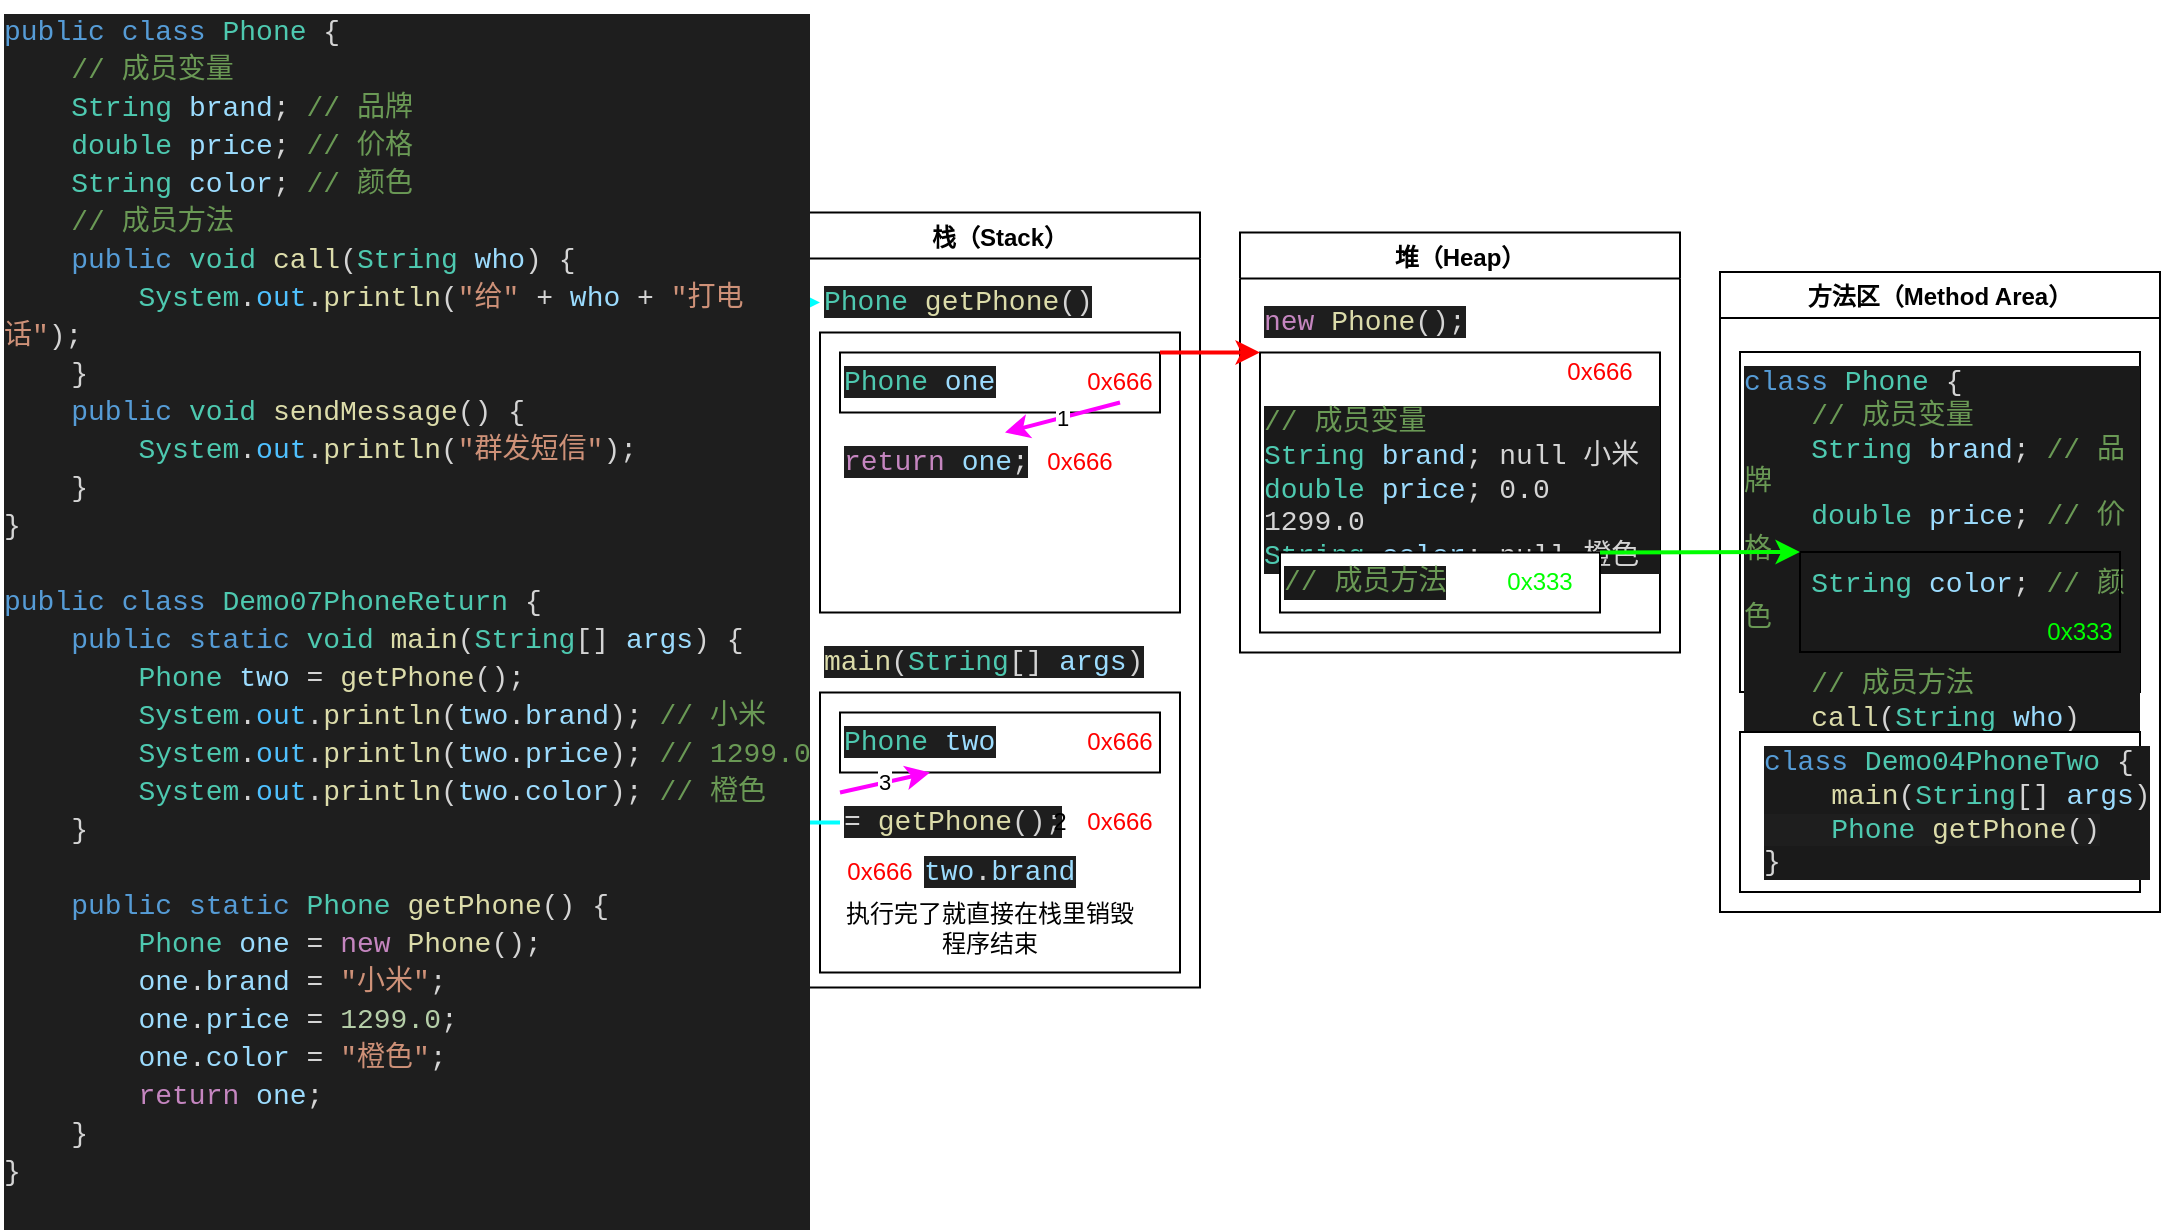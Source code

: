 <mxfile version="13.6.2" type="device"><diagram id="oZ26ot4OWgeRALFyWaWB" name="Page-1"><mxGraphModel dx="1422" dy="832" grid="1" gridSize="10" guides="1" tooltips="1" connect="1" arrows="1" fold="1" page="0" pageScale="1" pageWidth="1100" pageHeight="850" math="0" shadow="0"><root><mxCell id="0"/><mxCell id="1" parent="0"/><mxCell id="h-eznytly0VieksBKcRA-2" value="栈（Stack）" style="swimlane;" parent="1" vertex="1"><mxGeometry x="400" y="106.25" width="200" height="387.5" as="geometry"/></mxCell><mxCell id="h-eznytly0VieksBKcRA-7" value="&lt;span style=&quot;font-style: normal; font-weight: 400; letter-spacing: normal; text-align: left; text-indent: 0px; text-transform: none; word-spacing: 0px; font-family: consolas, &amp;quot;courier new&amp;quot;, monospace; font-size: 14px; background-color: rgb(30, 30, 30); color: rgb(220, 220, 170);&quot;&gt;main&lt;/span&gt;&lt;span style=&quot;font-style: normal; font-weight: 400; letter-spacing: normal; text-align: left; text-indent: 0px; text-transform: none; word-spacing: 0px; color: rgb(212, 212, 212); font-family: consolas, &amp;quot;courier new&amp;quot;, monospace; font-size: 14px; background-color: rgb(30, 30, 30);&quot;&gt;(&lt;/span&gt;&lt;span style=&quot;font-style: normal; font-weight: 400; letter-spacing: normal; text-align: left; text-indent: 0px; text-transform: none; word-spacing: 0px; font-family: consolas, &amp;quot;courier new&amp;quot;, monospace; font-size: 14px; background-color: rgb(30, 30, 30); color: rgb(78, 201, 176);&quot;&gt;String&lt;/span&gt;&lt;span style=&quot;font-style: normal; font-weight: 400; letter-spacing: normal; text-align: left; text-indent: 0px; text-transform: none; word-spacing: 0px; color: rgb(212, 212, 212); font-family: consolas, &amp;quot;courier new&amp;quot;, monospace; font-size: 14px; background-color: rgb(30, 30, 30);&quot;&gt;[]&amp;nbsp;&lt;/span&gt;&lt;span style=&quot;font-style: normal; font-weight: 400; letter-spacing: normal; text-align: left; text-indent: 0px; text-transform: none; word-spacing: 0px; font-family: consolas, &amp;quot;courier new&amp;quot;, monospace; font-size: 14px; background-color: rgb(30, 30, 30); color: rgb(156, 220, 254);&quot;&gt;args&lt;/span&gt;&lt;span style=&quot;font-style: normal; font-weight: 400; letter-spacing: normal; text-align: left; text-indent: 0px; text-transform: none; word-spacing: 0px; color: rgb(212, 212, 212); font-family: consolas, &amp;quot;courier new&amp;quot;, monospace; font-size: 14px; background-color: rgb(30, 30, 30);&quot;&gt;)&lt;/span&gt;" style="text;whiteSpace=wrap;html=1;" parent="h-eznytly0VieksBKcRA-2" vertex="1"><mxGeometry x="10" y="210" width="170" height="30" as="geometry"/></mxCell><mxCell id="h-eznytly0VieksBKcRA-8" value="" style="rounded=0;whiteSpace=wrap;html=1;" parent="h-eznytly0VieksBKcRA-2" vertex="1"><mxGeometry x="10" y="240" width="180" height="140" as="geometry"/></mxCell><mxCell id="h-eznytly0VieksBKcRA-10" value="" style="rounded=0;whiteSpace=wrap;html=1;" parent="h-eznytly0VieksBKcRA-2" vertex="1"><mxGeometry x="20" y="250" width="160" height="30" as="geometry"/></mxCell><mxCell id="h-eznytly0VieksBKcRA-9" value="&lt;span style=&quot;font-family: &amp;#34;consolas&amp;#34; , &amp;#34;courier new&amp;#34; , monospace ; font-size: 14px ; font-style: normal ; font-weight: 400 ; letter-spacing: normal ; text-align: left ; text-indent: 0px ; text-transform: none ; word-spacing: 0px ; background-color: rgb(30 , 30 , 30) ; color: rgb(78 , 201 , 176)&quot;&gt;Phone&lt;/span&gt;&lt;span style=&quot;color: rgb(212 , 212 , 212) ; font-family: &amp;#34;consolas&amp;#34; , &amp;#34;courier new&amp;#34; , monospace ; font-size: 14px ; font-style: normal ; font-weight: 400 ; letter-spacing: normal ; text-align: left ; text-indent: 0px ; text-transform: none ; word-spacing: 0px ; background-color: rgb(30 , 30 , 30)&quot;&gt;&amp;nbsp;&lt;/span&gt;&lt;span style=&quot;font-family: &amp;#34;consolas&amp;#34; , &amp;#34;courier new&amp;#34; , monospace ; font-size: 14px ; font-style: normal ; font-weight: 400 ; letter-spacing: normal ; text-align: left ; text-indent: 0px ; text-transform: none ; word-spacing: 0px ; background-color: rgb(30 , 30 , 30)&quot;&gt;&lt;font color=&quot;#9cdcfe&quot;&gt;two&lt;/font&gt;&lt;/span&gt;" style="text;whiteSpace=wrap;html=1;" parent="h-eznytly0VieksBKcRA-2" vertex="1"><mxGeometry x="20" y="250" width="90" height="30" as="geometry"/></mxCell><mxCell id="h-eznytly0VieksBKcRA-33" value="&lt;font color=&quot;#ff0000&quot;&gt;0x666&lt;/font&gt;" style="text;html=1;strokeColor=none;fillColor=none;align=center;verticalAlign=middle;whiteSpace=wrap;rounded=0;labelBackgroundColor=none;" parent="h-eznytly0VieksBKcRA-2" vertex="1"><mxGeometry x="140" y="295" width="40" height="20" as="geometry"/></mxCell><mxCell id="mVHEOQVSpXV_PiwWdL12-50" value="执行完了就直接在栈里销毁&lt;br&gt;程序结束" style="text;html=1;strokeColor=none;fillColor=none;align=center;verticalAlign=middle;whiteSpace=wrap;rounded=0;" parent="h-eznytly0VieksBKcRA-2" vertex="1"><mxGeometry x="20" y="347.5" width="150" height="20" as="geometry"/></mxCell><mxCell id="LMG7O5h0jbAovvTBr7Zd-24" value="" style="edgeStyle=orthogonalEdgeStyle;rounded=0;orthogonalLoop=1;jettySize=auto;html=1;exitX=0;exitY=0.5;exitDx=0;exitDy=0;entryX=0;entryY=0.5;entryDx=0;entryDy=0;strokeWidth=2;strokeColor=#00FFFF;" edge="1" parent="h-eznytly0VieksBKcRA-2" source="LMG7O5h0jbAovvTBr7Zd-2"><mxGeometry relative="1" as="geometry"><mxPoint x="10" y="45" as="targetPoint"/><Array as="points"><mxPoint x="-10" y="305"/><mxPoint x="-10" y="45"/></Array></mxGeometry></mxCell><mxCell id="LMG7O5h0jbAovvTBr7Zd-2" value="&lt;span style=&quot;color: rgb(212 , 212 , 212) ; font-family: &amp;#34;consolas&amp;#34; , &amp;#34;courier new&amp;#34; , monospace ; font-size: 14px ; background-color: rgb(30 , 30 , 30)&quot;&gt;=&amp;nbsp;&lt;/span&gt;&lt;span style=&quot;font-family: &amp;#34;consolas&amp;#34; , &amp;#34;courier new&amp;#34; , monospace ; font-size: 14px ; background-color: rgb(30 , 30 , 30) ; color: rgb(220 , 220 , 170)&quot;&gt;getPhone&lt;/span&gt;&lt;span style=&quot;color: rgb(212 , 212 , 212) ; font-family: &amp;#34;consolas&amp;#34; , &amp;#34;courier new&amp;#34; , monospace ; font-size: 14px ; background-color: rgb(30 , 30 , 30)&quot;&gt;();&lt;/span&gt;" style="text;whiteSpace=wrap;html=1;" vertex="1" parent="h-eznytly0VieksBKcRA-2"><mxGeometry x="20" y="290" width="120" height="30" as="geometry"/></mxCell><mxCell id="LMG7O5h0jbAovvTBr7Zd-23" value="" style="rounded=0;whiteSpace=wrap;html=1;" vertex="1" parent="h-eznytly0VieksBKcRA-2"><mxGeometry x="10" y="60" width="180" height="140" as="geometry"/></mxCell><mxCell id="LMG7O5h0jbAovvTBr7Zd-36" value="&lt;span style=&quot;font-family: consolas, &amp;quot;courier new&amp;quot;, monospace; font-size: 14px; font-style: normal; font-weight: 400; letter-spacing: normal; text-align: left; text-indent: 0px; text-transform: none; word-spacing: 0px; background-color: rgb(30, 30, 30); color: rgb(78, 201, 176);&quot;&gt;Phone&lt;/span&gt;&lt;span style=&quot;color: rgb(212, 212, 212); font-family: consolas, &amp;quot;courier new&amp;quot;, monospace; font-size: 14px; font-style: normal; font-weight: 400; letter-spacing: normal; text-align: left; text-indent: 0px; text-transform: none; word-spacing: 0px; background-color: rgb(30, 30, 30);&quot;&gt;&amp;nbsp;&lt;/span&gt;&lt;span style=&quot;font-family: consolas, &amp;quot;courier new&amp;quot;, monospace; font-size: 14px; font-style: normal; font-weight: 400; letter-spacing: normal; text-align: left; text-indent: 0px; text-transform: none; word-spacing: 0px; background-color: rgb(30, 30, 30); color: rgb(220, 220, 170);&quot;&gt;getPhone&lt;/span&gt;&lt;span style=&quot;color: rgb(212, 212, 212); font-family: consolas, &amp;quot;courier new&amp;quot;, monospace; font-size: 14px; font-style: normal; font-weight: 400; letter-spacing: normal; text-align: left; text-indent: 0px; text-transform: none; word-spacing: 0px; background-color: rgb(30, 30, 30);&quot;&gt;()&lt;/span&gt;" style="text;whiteSpace=wrap;html=1;" vertex="1" parent="h-eznytly0VieksBKcRA-2"><mxGeometry x="10" y="30" width="150" height="30" as="geometry"/></mxCell><mxCell id="LMG7O5h0jbAovvTBr7Zd-37" value="" style="rounded=0;whiteSpace=wrap;html=1;" vertex="1" parent="h-eznytly0VieksBKcRA-2"><mxGeometry x="20" y="70" width="160" height="30" as="geometry"/></mxCell><mxCell id="LMG7O5h0jbAovvTBr7Zd-38" value="&lt;span style=&quot;font-family: &amp;#34;consolas&amp;#34; , &amp;#34;courier new&amp;#34; , monospace ; font-size: 14px ; font-style: normal ; font-weight: 400 ; letter-spacing: normal ; text-align: left ; text-indent: 0px ; text-transform: none ; word-spacing: 0px ; background-color: rgb(30 , 30 , 30) ; color: rgb(78 , 201 , 176)&quot;&gt;Phone&lt;/span&gt;&lt;span style=&quot;color: rgb(212 , 212 , 212) ; font-family: &amp;#34;consolas&amp;#34; , &amp;#34;courier new&amp;#34; , monospace ; font-size: 14px ; font-style: normal ; font-weight: 400 ; letter-spacing: normal ; text-align: left ; text-indent: 0px ; text-transform: none ; word-spacing: 0px ; background-color: rgb(30 , 30 , 30)&quot;&gt;&amp;nbsp;&lt;/span&gt;&lt;span style=&quot;font-family: &amp;#34;consolas&amp;#34; , &amp;#34;courier new&amp;#34; , monospace ; font-size: 14px ; font-style: normal ; font-weight: 400 ; letter-spacing: normal ; text-align: left ; text-indent: 0px ; text-transform: none ; word-spacing: 0px ; background-color: rgb(30 , 30 , 30)&quot;&gt;&lt;font color=&quot;#9cdcfe&quot;&gt;one&lt;/font&gt;&lt;/span&gt;" style="text;whiteSpace=wrap;html=1;" vertex="1" parent="h-eznytly0VieksBKcRA-2"><mxGeometry x="20" y="70" width="90" height="30" as="geometry"/></mxCell><mxCell id="LMG7O5h0jbAovvTBr7Zd-39" value="&lt;font color=&quot;#ff0000&quot;&gt;0x666&lt;/font&gt;" style="text;html=1;strokeColor=none;fillColor=none;align=center;verticalAlign=middle;whiteSpace=wrap;rounded=0;labelBackgroundColor=none;" vertex="1" parent="h-eznytly0VieksBKcRA-2"><mxGeometry x="140" y="75" width="40" height="20" as="geometry"/></mxCell><mxCell id="LMG7O5h0jbAovvTBr7Zd-40" value="&lt;span style=&quot;font-family: consolas, &amp;quot;courier new&amp;quot;, monospace; font-size: 14px; font-style: normal; font-weight: 400; letter-spacing: normal; text-align: left; text-indent: 0px; text-transform: none; word-spacing: 0px; background-color: rgb(30, 30, 30); color: rgb(197, 134, 192);&quot;&gt;return&lt;/span&gt;&lt;span style=&quot;color: rgb(212, 212, 212); font-family: consolas, &amp;quot;courier new&amp;quot;, monospace; font-size: 14px; font-style: normal; font-weight: 400; letter-spacing: normal; text-align: left; text-indent: 0px; text-transform: none; word-spacing: 0px; background-color: rgb(30, 30, 30);&quot;&gt;&amp;nbsp;&lt;/span&gt;&lt;span style=&quot;font-family: consolas, &amp;quot;courier new&amp;quot;, monospace; font-size: 14px; font-style: normal; font-weight: 400; letter-spacing: normal; text-align: left; text-indent: 0px; text-transform: none; word-spacing: 0px; background-color: rgb(30, 30, 30); color: rgb(156, 220, 254);&quot;&gt;one&lt;/span&gt;&lt;span style=&quot;color: rgb(212, 212, 212); font-family: consolas, &amp;quot;courier new&amp;quot;, monospace; font-size: 14px; font-style: normal; font-weight: 400; letter-spacing: normal; text-align: left; text-indent: 0px; text-transform: none; word-spacing: 0px; background-color: rgb(30, 30, 30);&quot;&gt;;&lt;/span&gt;" style="text;whiteSpace=wrap;html=1;" vertex="1" parent="h-eznytly0VieksBKcRA-2"><mxGeometry x="20" y="110" width="110" height="30" as="geometry"/></mxCell><mxCell id="LMG7O5h0jbAovvTBr7Zd-41" value="1" style="endArrow=classic;html=1;strokeColor=#FF00FF;strokeWidth=2;exitX=0.5;exitY=1;exitDx=0;exitDy=0;entryX=0.75;entryY=0;entryDx=0;entryDy=0;" edge="1" parent="h-eznytly0VieksBKcRA-2" source="LMG7O5h0jbAovvTBr7Zd-39" target="LMG7O5h0jbAovvTBr7Zd-40"><mxGeometry width="50" height="50" relative="1" as="geometry"><mxPoint x="250" y="390" as="sourcePoint"/><mxPoint x="300" y="340" as="targetPoint"/></mxGeometry></mxCell><mxCell id="LMG7O5h0jbAovvTBr7Zd-42" value="&lt;font color=&quot;#ff0000&quot;&gt;0x666&lt;/font&gt;" style="text;html=1;strokeColor=none;fillColor=none;align=center;verticalAlign=middle;whiteSpace=wrap;rounded=0;labelBackgroundColor=none;" vertex="1" parent="h-eznytly0VieksBKcRA-2"><mxGeometry x="120" y="115" width="40" height="20" as="geometry"/></mxCell><mxCell id="LMG7O5h0jbAovvTBr7Zd-43" value="&lt;font color=&quot;#ff0000&quot;&gt;0x666&lt;/font&gt;" style="text;html=1;strokeColor=none;fillColor=none;align=center;verticalAlign=middle;whiteSpace=wrap;rounded=0;labelBackgroundColor=none;" vertex="1" parent="h-eznytly0VieksBKcRA-2"><mxGeometry x="140" y="255" width="40" height="20" as="geometry"/></mxCell><mxCell id="LMG7O5h0jbAovvTBr7Zd-44" value="2" style="text;html=1;strokeColor=none;fillColor=none;align=center;verticalAlign=middle;whiteSpace=wrap;rounded=0;" vertex="1" parent="h-eznytly0VieksBKcRA-2"><mxGeometry x="110" y="295" width="40" height="20" as="geometry"/></mxCell><mxCell id="LMG7O5h0jbAovvTBr7Zd-45" value="3" style="endArrow=classic;html=1;strokeColor=#FF00FF;strokeWidth=2;exitX=0;exitY=0;exitDx=0;exitDy=0;entryX=0.5;entryY=1;entryDx=0;entryDy=0;" edge="1" parent="h-eznytly0VieksBKcRA-2" source="LMG7O5h0jbAovvTBr7Zd-2" target="h-eznytly0VieksBKcRA-9"><mxGeometry width="50" height="50" relative="1" as="geometry"><mxPoint x="170" y="105" as="sourcePoint"/><mxPoint x="112.5" y="120" as="targetPoint"/></mxGeometry></mxCell><mxCell id="LMG7O5h0jbAovvTBr7Zd-46" value="&lt;span style=&quot;font-family: consolas, &amp;quot;courier new&amp;quot;, monospace; font-size: 14px; font-style: normal; font-weight: 400; letter-spacing: normal; text-align: left; text-indent: 0px; text-transform: none; word-spacing: 0px; background-color: rgb(30, 30, 30); color: rgb(156, 220, 254);&quot;&gt;two&lt;/span&gt;&lt;span style=&quot;color: rgb(212, 212, 212); font-family: consolas, &amp;quot;courier new&amp;quot;, monospace; font-size: 14px; font-style: normal; font-weight: 400; letter-spacing: normal; text-align: left; text-indent: 0px; text-transform: none; word-spacing: 0px; background-color: rgb(30, 30, 30);&quot;&gt;.&lt;/span&gt;&lt;span style=&quot;font-family: consolas, &amp;quot;courier new&amp;quot;, monospace; font-size: 14px; font-style: normal; font-weight: 400; letter-spacing: normal; text-align: left; text-indent: 0px; text-transform: none; word-spacing: 0px; background-color: rgb(30, 30, 30); color: rgb(156, 220, 254);&quot;&gt;brand&lt;/span&gt;" style="text;whiteSpace=wrap;html=1;" vertex="1" parent="h-eznytly0VieksBKcRA-2"><mxGeometry x="60" y="315" width="90" height="30" as="geometry"/></mxCell><mxCell id="LMG7O5h0jbAovvTBr7Zd-47" value="&lt;font color=&quot;#ff0000&quot;&gt;0x666&lt;/font&gt;" style="text;html=1;strokeColor=none;fillColor=none;align=center;verticalAlign=middle;whiteSpace=wrap;rounded=0;labelBackgroundColor=none;" vertex="1" parent="h-eznytly0VieksBKcRA-2"><mxGeometry x="20" y="320" width="40" height="20" as="geometry"/></mxCell><mxCell id="h-eznytly0VieksBKcRA-3" value="堆（Heap）" style="swimlane;" parent="1" vertex="1"><mxGeometry x="620" y="116.25" width="220" height="210" as="geometry"/></mxCell><mxCell id="h-eznytly0VieksBKcRA-25" value="&lt;span style=&quot;font-family: consolas, &amp;quot;courier new&amp;quot;, monospace; font-size: 14px; font-style: normal; font-weight: 400; letter-spacing: normal; text-align: left; text-indent: 0px; text-transform: none; word-spacing: 0px; background-color: rgb(30, 30, 30); color: rgb(197, 134, 192);&quot;&gt;new&lt;/span&gt;&lt;span style=&quot;color: rgb(212, 212, 212); font-family: consolas, &amp;quot;courier new&amp;quot;, monospace; font-size: 14px; font-style: normal; font-weight: 400; letter-spacing: normal; text-align: left; text-indent: 0px; text-transform: none; word-spacing: 0px; background-color: rgb(30, 30, 30);&quot;&gt;&amp;nbsp;&lt;/span&gt;&lt;span style=&quot;font-family: consolas, &amp;quot;courier new&amp;quot;, monospace; font-size: 14px; font-style: normal; font-weight: 400; letter-spacing: normal; text-align: left; text-indent: 0px; text-transform: none; word-spacing: 0px; background-color: rgb(30, 30, 30); color: rgb(220, 220, 170);&quot;&gt;Phone&lt;/span&gt;&lt;span style=&quot;color: rgb(212, 212, 212); font-family: consolas, &amp;quot;courier new&amp;quot;, monospace; font-size: 14px; font-style: normal; font-weight: 400; letter-spacing: normal; text-align: left; text-indent: 0px; text-transform: none; word-spacing: 0px; background-color: rgb(30, 30, 30);&quot;&gt;();&lt;/span&gt;" style="text;whiteSpace=wrap;html=1;" parent="h-eznytly0VieksBKcRA-3" vertex="1"><mxGeometry x="10" y="30" width="120" height="30" as="geometry"/></mxCell><mxCell id="h-eznytly0VieksBKcRA-26" value="" style="rounded=0;whiteSpace=wrap;html=1;labelBackgroundColor=#1A1A1A;" parent="h-eznytly0VieksBKcRA-3" vertex="1"><mxGeometry x="10" y="60" width="200" height="140" as="geometry"/></mxCell><mxCell id="h-eznytly0VieksBKcRA-27" value="&lt;div style=&quot;color: rgb(212 , 212 , 212) ; font-family: &amp;#34;consolas&amp;#34; , &amp;#34;courier new&amp;#34; , monospace ; font-size: 14px ; font-style: normal ; font-weight: 400 ; letter-spacing: normal ; text-align: left ; text-indent: 0px ; text-transform: none ; word-spacing: 0px&quot;&gt;&lt;span style=&quot;color: rgb(106 , 153 , 85)&quot;&gt;//&amp;nbsp;成员变量&lt;/span&gt;&lt;/div&gt;&lt;div style=&quot;color: rgb(212 , 212 , 212) ; font-family: &amp;#34;consolas&amp;#34; , &amp;#34;courier new&amp;#34; , monospace ; font-size: 14px ; font-style: normal ; font-weight: 400 ; letter-spacing: normal ; text-align: left ; text-indent: 0px ; text-transform: none ; word-spacing: 0px&quot;&gt;&lt;span style=&quot;color: rgb(78 , 201 , 176)&quot;&gt;String&lt;/span&gt;&lt;span style=&quot;color: rgb(212 , 212 , 212)&quot;&gt;&amp;nbsp;&lt;/span&gt;&lt;span style=&quot;color: rgb(156 , 220 , 254)&quot;&gt;brand&lt;/span&gt;&lt;span style=&quot;color: rgb(212 , 212 , 212)&quot;&gt;; null 小米&lt;/span&gt;&lt;/div&gt;&lt;div style=&quot;color: rgb(212 , 212 , 212) ; font-family: &amp;#34;consolas&amp;#34; , &amp;#34;courier new&amp;#34; , monospace ; font-size: 14px ; font-style: normal ; font-weight: 400 ; letter-spacing: normal ; text-align: left ; text-indent: 0px ; text-transform: none ; word-spacing: 0px&quot;&gt;&lt;span style=&quot;color: rgb(78 , 201 , 176)&quot;&gt;double&lt;/span&gt;&lt;span style=&quot;color: rgb(212 , 212 , 212)&quot;&gt;&amp;nbsp;&lt;/span&gt;&lt;span style=&quot;color: rgb(156 , 220 , 254)&quot;&gt;price&lt;/span&gt;&lt;span style=&quot;color: rgb(212 , 212 , 212)&quot;&gt;; 0.0&amp;nbsp; 1299.0&lt;/span&gt;&lt;/div&gt;&lt;div style=&quot;color: rgb(212 , 212 , 212) ; font-family: &amp;#34;consolas&amp;#34; , &amp;#34;courier new&amp;#34; , monospace ; font-size: 14px ; font-style: normal ; font-weight: 400 ; letter-spacing: normal ; text-align: left ; text-indent: 0px ; text-transform: none ; word-spacing: 0px&quot;&gt;&lt;span style=&quot;color: rgb(78 , 201 , 176)&quot;&gt;String&lt;/span&gt;&lt;span style=&quot;color: rgb(212 , 212 , 212)&quot;&gt;&amp;nbsp;&lt;/span&gt;&lt;span style=&quot;color: rgb(156 , 220 , 254)&quot;&gt;color&lt;/span&gt;&lt;span style=&quot;color: rgb(212 , 212 , 212)&quot;&gt;; null 橙色&lt;/span&gt;&lt;/div&gt;" style="text;whiteSpace=wrap;html=1;labelBackgroundColor=#1A1A1A;" parent="h-eznytly0VieksBKcRA-3" vertex="1"><mxGeometry x="10" y="80" width="200" height="70" as="geometry"/></mxCell><mxCell id="h-eznytly0VieksBKcRA-29" value="" style="rounded=0;whiteSpace=wrap;html=1;labelBackgroundColor=#1A1A1A;" parent="h-eznytly0VieksBKcRA-3" vertex="1"><mxGeometry x="20" y="160" width="160" height="30" as="geometry"/></mxCell><mxCell id="h-eznytly0VieksBKcRA-28" value="&lt;div style=&quot;color: rgb(212 , 212 , 212) ; font-family: &amp;#34;consolas&amp;#34; , &amp;#34;courier new&amp;#34; , monospace ; font-size: 14px ; font-style: normal ; font-weight: 400 ; letter-spacing: normal ; text-align: left ; text-indent: 0px ; text-transform: none ; word-spacing: 0px&quot;&gt;&lt;span style=&quot;color: rgb(106 , 153 , 85)&quot;&gt;//&amp;nbsp;成员方法&lt;/span&gt;&lt;/div&gt;" style="text;whiteSpace=wrap;html=1;labelBackgroundColor=#1A1A1A;" parent="h-eznytly0VieksBKcRA-3" vertex="1"><mxGeometry x="20" y="160" width="90" height="30" as="geometry"/></mxCell><mxCell id="h-eznytly0VieksBKcRA-32" value="&lt;font color=&quot;#ff0000&quot;&gt;0x666&lt;/font&gt;" style="text;html=1;strokeColor=none;fillColor=none;align=center;verticalAlign=middle;whiteSpace=wrap;rounded=0;labelBackgroundColor=none;" parent="h-eznytly0VieksBKcRA-3" vertex="1"><mxGeometry x="160" y="60" width="40" height="20" as="geometry"/></mxCell><mxCell id="h-eznytly0VieksBKcRA-35" value="0x333" style="text;html=1;strokeColor=none;fillColor=none;align=center;verticalAlign=middle;whiteSpace=wrap;rounded=0;labelBackgroundColor=none;fontColor=#00FF00;" parent="h-eznytly0VieksBKcRA-3" vertex="1"><mxGeometry x="130" y="165" width="40" height="20" as="geometry"/></mxCell><mxCell id="h-eznytly0VieksBKcRA-4" value="方法区（Method Area）" style="swimlane;" parent="1" vertex="1"><mxGeometry x="860" y="136" width="220" height="320" as="geometry"/></mxCell><mxCell id="h-eznytly0VieksBKcRA-37" value="" style="rounded=0;whiteSpace=wrap;html=1;labelBackgroundColor=none;fontColor=#00FF00;" parent="h-eznytly0VieksBKcRA-4" vertex="1"><mxGeometry x="10" y="40" width="200" height="170" as="geometry"/></mxCell><mxCell id="h-eznytly0VieksBKcRA-24" value="&lt;div style=&quot;color: rgb(212 , 212 , 212) ; font-family: &amp;#34;consolas&amp;#34; , &amp;#34;courier new&amp;#34; , monospace ; font-size: 14px ; font-style: normal ; font-weight: 400 ; letter-spacing: normal ; text-align: left ; text-indent: 0px ; text-transform: none ; word-spacing: 0px&quot;&gt;&lt;span style=&quot;color: rgb(86 , 156 , 214)&quot;&gt;class&lt;/span&gt;&lt;span style=&quot;color: rgb(212 , 212 , 212)&quot;&gt;&amp;nbsp;&lt;/span&gt;&lt;span style=&quot;color: rgb(78 , 201 , 176)&quot;&gt;Phone&lt;/span&gt;&lt;span style=&quot;color: rgb(212 , 212 , 212)&quot;&gt;&amp;nbsp;{&lt;/span&gt;&lt;/div&gt;&lt;div style=&quot;color: rgb(212 , 212 , 212) ; font-family: &amp;#34;consolas&amp;#34; , &amp;#34;courier new&amp;#34; , monospace ; font-size: 14px ; font-style: normal ; font-weight: 400 ; letter-spacing: normal ; text-align: left ; text-indent: 0px ; text-transform: none ; word-spacing: 0px&quot;&gt;&lt;span style=&quot;color: rgb(212 , 212 , 212)&quot;&gt;&amp;nbsp;&amp;nbsp;&amp;nbsp;&amp;nbsp;&lt;/span&gt;&lt;span style=&quot;color: rgb(106 , 153 , 85)&quot;&gt;//&amp;nbsp;成员变量&lt;/span&gt;&lt;/div&gt;&lt;div style=&quot;color: rgb(212 , 212 , 212) ; font-family: &amp;#34;consolas&amp;#34; , &amp;#34;courier new&amp;#34; , monospace ; font-size: 14px ; font-style: normal ; font-weight: 400 ; letter-spacing: normal ; text-align: left ; text-indent: 0px ; text-transform: none ; word-spacing: 0px&quot;&gt;&lt;span style=&quot;color: rgb(212 , 212 , 212)&quot;&gt;&amp;nbsp;&amp;nbsp;&amp;nbsp;&amp;nbsp;&lt;/span&gt;&lt;span style=&quot;color: rgb(78 , 201 , 176)&quot;&gt;String&lt;/span&gt;&lt;span style=&quot;color: rgb(212 , 212 , 212)&quot;&gt;&amp;nbsp;&lt;/span&gt;&lt;span style=&quot;color: rgb(156 , 220 , 254)&quot;&gt;brand&lt;/span&gt;&lt;span style=&quot;color: rgb(212 , 212 , 212)&quot;&gt;;&amp;nbsp;&lt;/span&gt;&lt;span style=&quot;color: rgb(106 , 153 , 85)&quot;&gt;//&amp;nbsp;品牌&lt;/span&gt;&lt;/div&gt;&lt;div style=&quot;color: rgb(212 , 212 , 212) ; font-family: &amp;#34;consolas&amp;#34; , &amp;#34;courier new&amp;#34; , monospace ; font-size: 14px ; font-style: normal ; font-weight: 400 ; letter-spacing: normal ; text-align: left ; text-indent: 0px ; text-transform: none ; word-spacing: 0px&quot;&gt;&lt;span style=&quot;color: rgb(212 , 212 , 212)&quot;&gt;&amp;nbsp;&amp;nbsp;&amp;nbsp;&amp;nbsp;&lt;/span&gt;&lt;span style=&quot;color: rgb(78 , 201 , 176)&quot;&gt;double&lt;/span&gt;&lt;span style=&quot;color: rgb(212 , 212 , 212)&quot;&gt;&amp;nbsp;&lt;/span&gt;&lt;span style=&quot;color: rgb(156 , 220 , 254)&quot;&gt;price&lt;/span&gt;&lt;span style=&quot;color: rgb(212 , 212 , 212)&quot;&gt;;&amp;nbsp;&lt;/span&gt;&lt;span style=&quot;color: rgb(106 , 153 , 85)&quot;&gt;//&amp;nbsp;价格&lt;/span&gt;&lt;/div&gt;&lt;div style=&quot;color: rgb(212 , 212 , 212) ; font-family: &amp;#34;consolas&amp;#34; , &amp;#34;courier new&amp;#34; , monospace ; font-size: 14px ; font-style: normal ; font-weight: 400 ; letter-spacing: normal ; text-align: left ; text-indent: 0px ; text-transform: none ; word-spacing: 0px&quot;&gt;&lt;span style=&quot;color: rgb(212 , 212 , 212)&quot;&gt;&amp;nbsp;&amp;nbsp;&amp;nbsp;&amp;nbsp;&lt;/span&gt;&lt;span style=&quot;color: rgb(78 , 201 , 176)&quot;&gt;String&lt;/span&gt;&lt;span style=&quot;color: rgb(212 , 212 , 212)&quot;&gt;&amp;nbsp;&lt;/span&gt;&lt;span style=&quot;color: rgb(156 , 220 , 254)&quot;&gt;color&lt;/span&gt;&lt;span style=&quot;color: rgb(212 , 212 , 212)&quot;&gt;;&amp;nbsp;&lt;/span&gt;&lt;span style=&quot;color: rgb(106 , 153 , 85)&quot;&gt;//&amp;nbsp;颜色&lt;/span&gt;&lt;/div&gt;&lt;div style=&quot;color: rgb(212 , 212 , 212) ; font-family: &amp;#34;consolas&amp;#34; , &amp;#34;courier new&amp;#34; , monospace ; font-size: 14px ; font-style: normal ; font-weight: 400 ; letter-spacing: normal ; text-align: left ; text-indent: 0px ; text-transform: none ; word-spacing: 0px&quot;&gt;&lt;span style=&quot;color: rgb(106 , 153 , 85)&quot;&gt;&lt;br&gt;&lt;/span&gt;&lt;/div&gt;&lt;div style=&quot;color: rgb(212 , 212 , 212) ; font-family: &amp;#34;consolas&amp;#34; , &amp;#34;courier new&amp;#34; , monospace ; font-size: 14px ; font-style: normal ; font-weight: 400 ; letter-spacing: normal ; text-align: left ; text-indent: 0px ; text-transform: none ; word-spacing: 0px&quot;&gt;&lt;span style=&quot;color: rgb(212 , 212 , 212)&quot;&gt;&amp;nbsp;&amp;nbsp;&amp;nbsp;&amp;nbsp;&lt;/span&gt;&lt;span style=&quot;color: rgb(106 , 153 , 85)&quot;&gt;//&amp;nbsp;成员方法&lt;/span&gt;&lt;/div&gt;&lt;div style=&quot;color: rgb(212 , 212 , 212) ; font-family: &amp;#34;consolas&amp;#34; , &amp;#34;courier new&amp;#34; , monospace ; font-size: 14px ; font-style: normal ; font-weight: 400 ; letter-spacing: normal ; text-align: left ; text-indent: 0px ; text-transform: none ; word-spacing: 0px&quot;&gt;&lt;span style=&quot;color: rgb(212 , 212 , 212)&quot;&gt;&amp;nbsp;&amp;nbsp;&amp;nbsp;&amp;nbsp;&lt;/span&gt;&lt;span style=&quot;color: rgb(220 , 220 , 170)&quot;&gt;call&lt;/span&gt;(&lt;span style=&quot;color: rgb(78 , 201 , 176)&quot;&gt;String&lt;/span&gt;&amp;nbsp;&lt;span style=&quot;color: rgb(156 , 220 , 254)&quot;&gt;who&lt;/span&gt;)&lt;/div&gt;&lt;div style=&quot;color: rgb(212 , 212 , 212) ; font-family: &amp;#34;consolas&amp;#34; , &amp;#34;courier new&amp;#34; , monospace ; font-size: 14px ; font-style: normal ; font-weight: 400 ; letter-spacing: normal ; text-align: left ; text-indent: 0px ; text-transform: none ; word-spacing: 0px&quot;&gt;&lt;span style=&quot;color: rgb(212 , 212 , 212)&quot;&gt;&amp;nbsp;&amp;nbsp;&amp;nbsp;&amp;nbsp;&lt;/span&gt;&lt;span style=&quot;color: rgb(220 , 220 , 170)&quot;&gt;sendMessage&lt;/span&gt;&lt;span style=&quot;color: rgb(212 , 212 , 212)&quot;&gt;()&lt;/span&gt;&lt;/div&gt;&lt;div style=&quot;color: rgb(212 , 212 , 212) ; font-family: &amp;#34;consolas&amp;#34; , &amp;#34;courier new&amp;#34; , monospace ; font-size: 14px ; font-style: normal ; font-weight: 400 ; letter-spacing: normal ; text-align: left ; text-indent: 0px ; text-transform: none ; word-spacing: 0px&quot;&gt;&lt;span style=&quot;color: rgb(212 , 212 , 212)&quot;&gt;}&lt;/span&gt;&lt;/div&gt;" style="text;whiteSpace=wrap;html=1;labelBackgroundColor=#1A1A1A;" parent="h-eznytly0VieksBKcRA-4" vertex="1"><mxGeometry x="10" y="40" width="200" height="170" as="geometry"/></mxCell><mxCell id="h-eznytly0VieksBKcRA-34" value="0x333" style="text;html=1;strokeColor=none;fillColor=none;align=center;verticalAlign=middle;whiteSpace=wrap;rounded=0;labelBackgroundColor=none;fontColor=#00FF00;" parent="h-eznytly0VieksBKcRA-4" vertex="1"><mxGeometry x="160" y="170" width="40" height="20" as="geometry"/></mxCell><mxCell id="h-eznytly0VieksBKcRA-40" value="" style="rounded=0;whiteSpace=wrap;html=1;labelBackgroundColor=none;fontColor=#00FF00;" parent="h-eznytly0VieksBKcRA-4" vertex="1"><mxGeometry x="10" y="230" width="200" height="80" as="geometry"/></mxCell><mxCell id="h-eznytly0VieksBKcRA-41" value="&lt;div style=&quot;color: rgb(212 , 212 , 212) ; font-family: &amp;#34;consolas&amp;#34; , &amp;#34;courier new&amp;#34; , monospace ; font-size: 14px ; font-style: normal ; font-weight: 400 ; letter-spacing: normal ; text-align: left ; text-indent: 0px ; text-transform: none ; word-spacing: 0px&quot;&gt;&lt;span style=&quot;color: rgb(86 , 156 , 214)&quot;&gt;class&lt;/span&gt;&lt;span style=&quot;color: rgb(212 , 212 , 212)&quot;&gt;&amp;nbsp;&lt;/span&gt;&lt;span style=&quot;color: rgb(78 , 201 , 176)&quot;&gt;Demo04PhoneTwo&lt;/span&gt;&lt;span style=&quot;color: rgb(212 , 212 , 212)&quot;&gt;&amp;nbsp;{&lt;/span&gt;&lt;/div&gt;&lt;div style=&quot;color: rgb(212 , 212 , 212) ; font-family: &amp;#34;consolas&amp;#34; , &amp;#34;courier new&amp;#34; , monospace ; font-size: 14px ; font-style: normal ; font-weight: 400 ; letter-spacing: normal ; text-align: left ; text-indent: 0px ; text-transform: none ; word-spacing: 0px&quot;&gt;&lt;span style=&quot;color: rgb(212 , 212 , 212)&quot;&gt;&amp;nbsp;&amp;nbsp;&amp;nbsp;&amp;nbsp;&lt;/span&gt;&lt;span style=&quot;color: rgb(220 , 220 , 170)&quot;&gt;main&lt;/span&gt;&lt;span style=&quot;color: rgb(212 , 212 , 212)&quot;&gt;(&lt;/span&gt;&lt;span style=&quot;color: rgb(78 , 201 , 176)&quot;&gt;String&lt;/span&gt;&lt;span style=&quot;color: rgb(212 , 212 , 212)&quot;&gt;[]&amp;nbsp;&lt;/span&gt;&lt;span style=&quot;color: rgb(156 , 220 , 254)&quot;&gt;args&lt;/span&gt;&lt;span style=&quot;color: rgb(212 , 212 , 212)&quot;&gt;)&lt;/span&gt;&lt;/div&gt;&lt;span style=&quot;font-family: &amp;#34;consolas&amp;#34; , &amp;#34;courier new&amp;#34; , monospace ; font-size: 14px ; background-color: rgb(30 , 30 , 30) ; color: rgb(220 , 220 , 170)&quot;&gt;&amp;nbsp; &amp;nbsp;&amp;nbsp;&lt;/span&gt;&lt;span style=&quot;font-family: &amp;#34;consolas&amp;#34; , &amp;#34;courier new&amp;#34; , monospace ; font-size: 14px ; background-color: rgb(30 , 30 , 30) ; color: rgb(78 , 201 , 176)&quot;&gt;Phone&lt;/span&gt;&lt;span style=&quot;color: rgb(212 , 212 , 212) ; font-family: &amp;#34;consolas&amp;#34; , &amp;#34;courier new&amp;#34; , monospace ; font-size: 14px ; background-color: rgb(30 , 30 , 30)&quot;&gt;&amp;nbsp;&lt;/span&gt;&lt;span style=&quot;font-family: &amp;#34;consolas&amp;#34; , &amp;#34;courier new&amp;#34; , monospace ; font-size: 14px ; background-color: rgb(30 , 30 , 30) ; color: rgb(220 , 220 , 170)&quot;&gt;getPhone&lt;/span&gt;&lt;span style=&quot;color: rgb(212 , 212 , 212) ; font-family: &amp;#34;consolas&amp;#34; , &amp;#34;courier new&amp;#34; , monospace ; font-size: 14px ; background-color: rgb(30 , 30 , 30)&quot;&gt;()&lt;/span&gt;&lt;div style=&quot;color: rgb(212 , 212 , 212) ; font-family: &amp;#34;consolas&amp;#34; , &amp;#34;courier new&amp;#34; , monospace ; font-size: 14px ; font-style: normal ; font-weight: 400 ; letter-spacing: normal ; text-align: left ; text-indent: 0px ; text-transform: none ; word-spacing: 0px&quot;&gt;&lt;span style=&quot;color: rgb(212 , 212 , 212)&quot;&gt;}&lt;/span&gt;&lt;/div&gt;" style="text;whiteSpace=wrap;html=1;fontColor=#00FF00;labelBackgroundColor=#1A1A1A;" parent="h-eznytly0VieksBKcRA-4" vertex="1"><mxGeometry x="20" y="230" width="190" height="70" as="geometry"/></mxCell><mxCell id="mVHEOQVSpXV_PiwWdL12-22" value="" style="rounded=0;whiteSpace=wrap;html=1;fillColor=none;" parent="h-eznytly0VieksBKcRA-4" vertex="1"><mxGeometry x="40" y="140" width="160" height="50" as="geometry"/></mxCell><mxCell id="h-eznytly0VieksBKcRA-31" value="" style="endArrow=classic;html=1;fillColor=#f8cecc;exitX=1;exitY=0;exitDx=0;exitDy=0;entryX=0;entryY=0;entryDx=0;entryDy=0;strokeWidth=2;strokeColor=#FF0000;" parent="1" source="LMG7O5h0jbAovvTBr7Zd-37" target="h-eznytly0VieksBKcRA-26" edge="1"><mxGeometry width="50" height="50" relative="1" as="geometry"><mxPoint x="590" y="638.75" as="sourcePoint"/><mxPoint x="640" y="588.75" as="targetPoint"/></mxGeometry></mxCell><mxCell id="h-eznytly0VieksBKcRA-36" value="" style="endArrow=classic;html=1;strokeWidth=2;fontColor=#00FF00;entryX=0;entryY=0;entryDx=0;entryDy=0;strokeColor=#00FF00;exitX=1;exitY=0;exitDx=0;exitDy=0;" parent="1" source="h-eznytly0VieksBKcRA-29" target="mVHEOQVSpXV_PiwWdL12-22" edge="1"><mxGeometry width="50" height="50" relative="1" as="geometry"><mxPoint x="820" y="933.75" as="sourcePoint"/><mxPoint x="870" y="883.75" as="targetPoint"/></mxGeometry></mxCell><mxCell id="LMG7O5h0jbAovvTBr7Zd-35" value="&lt;div style=&quot;color: rgb(212, 212, 212); background-color: rgb(30, 30, 30); font-family: consolas, &amp;quot;courier new&amp;quot;, monospace; font-weight: normal; font-size: 14px; line-height: 19px;&quot;&gt;&lt;div&gt;&lt;span style=&quot;color: #569cd6&quot;&gt;public&lt;/span&gt;&lt;span style=&quot;color: #d4d4d4&quot;&gt;&amp;nbsp;&lt;/span&gt;&lt;span style=&quot;color: #569cd6&quot;&gt;class&lt;/span&gt;&lt;span style=&quot;color: #d4d4d4&quot;&gt;&amp;nbsp;&lt;/span&gt;&lt;span style=&quot;color: #4ec9b0&quot;&gt;Phone&lt;/span&gt;&lt;span style=&quot;color: #d4d4d4&quot;&gt;&amp;nbsp;{&lt;/span&gt;&lt;/div&gt;&lt;div&gt;&lt;span style=&quot;color: #d4d4d4&quot;&gt;&amp;nbsp;&amp;nbsp;&amp;nbsp;&amp;nbsp;&lt;/span&gt;&lt;span style=&quot;color: #6a9955&quot;&gt;//&amp;nbsp;成员变量&lt;/span&gt;&lt;/div&gt;&lt;div&gt;&lt;span style=&quot;color: #d4d4d4&quot;&gt;&amp;nbsp;&amp;nbsp;&amp;nbsp;&amp;nbsp;&lt;/span&gt;&lt;span style=&quot;color: #4ec9b0&quot;&gt;String&lt;/span&gt;&lt;span style=&quot;color: #d4d4d4&quot;&gt;&amp;nbsp;&lt;/span&gt;&lt;span style=&quot;color: #9cdcfe&quot;&gt;brand&lt;/span&gt;&lt;span style=&quot;color: #d4d4d4&quot;&gt;;&amp;nbsp;&lt;/span&gt;&lt;span style=&quot;color: #6a9955&quot;&gt;//&amp;nbsp;品牌&lt;/span&gt;&lt;/div&gt;&lt;div&gt;&lt;span style=&quot;color: #d4d4d4&quot;&gt;&amp;nbsp;&amp;nbsp;&amp;nbsp;&amp;nbsp;&lt;/span&gt;&lt;span style=&quot;color: #4ec9b0&quot;&gt;double&lt;/span&gt;&lt;span style=&quot;color: #d4d4d4&quot;&gt;&amp;nbsp;&lt;/span&gt;&lt;span style=&quot;color: #9cdcfe&quot;&gt;price&lt;/span&gt;&lt;span style=&quot;color: #d4d4d4&quot;&gt;;&amp;nbsp;&lt;/span&gt;&lt;span style=&quot;color: #6a9955&quot;&gt;//&amp;nbsp;价格&lt;/span&gt;&lt;/div&gt;&lt;div&gt;&lt;span style=&quot;color: #d4d4d4&quot;&gt;&amp;nbsp;&amp;nbsp;&amp;nbsp;&amp;nbsp;&lt;/span&gt;&lt;span style=&quot;color: #4ec9b0&quot;&gt;String&lt;/span&gt;&lt;span style=&quot;color: #d4d4d4&quot;&gt;&amp;nbsp;&lt;/span&gt;&lt;span style=&quot;color: #9cdcfe&quot;&gt;color&lt;/span&gt;&lt;span style=&quot;color: #d4d4d4&quot;&gt;;&amp;nbsp;&lt;/span&gt;&lt;span style=&quot;color: #6a9955&quot;&gt;//&amp;nbsp;颜色&lt;/span&gt;&lt;/div&gt;&lt;div&gt;&lt;span style=&quot;color: #d4d4d4&quot;&gt;&amp;nbsp;&amp;nbsp;&amp;nbsp;&amp;nbsp;&lt;/span&gt;&lt;span style=&quot;color: #6a9955&quot;&gt;//&amp;nbsp;成员方法&lt;/span&gt;&lt;/div&gt;&lt;div&gt;&lt;span style=&quot;color: #d4d4d4&quot;&gt;&amp;nbsp;&amp;nbsp;&amp;nbsp;&amp;nbsp;&lt;/span&gt;&lt;span style=&quot;color: #569cd6&quot;&gt;public&lt;/span&gt;&lt;span style=&quot;color: #d4d4d4&quot;&gt;&amp;nbsp;&lt;/span&gt;&lt;span style=&quot;color: #4ec9b0&quot;&gt;void&lt;/span&gt;&lt;span style=&quot;color: #d4d4d4&quot;&gt;&amp;nbsp;&lt;/span&gt;&lt;span style=&quot;color: #dcdcaa&quot;&gt;call&lt;/span&gt;&lt;span style=&quot;color: #d4d4d4&quot;&gt;(&lt;/span&gt;&lt;span style=&quot;color: #4ec9b0&quot;&gt;String&lt;/span&gt;&lt;span style=&quot;color: #d4d4d4&quot;&gt;&amp;nbsp;&lt;/span&gt;&lt;span style=&quot;color: #9cdcfe&quot;&gt;who&lt;/span&gt;&lt;span style=&quot;color: #d4d4d4&quot;&gt;)&amp;nbsp;{&lt;/span&gt;&lt;/div&gt;&lt;div&gt;&lt;span style=&quot;color: #d4d4d4&quot;&gt;&amp;nbsp;&amp;nbsp;&amp;nbsp;&amp;nbsp;&amp;nbsp;&amp;nbsp;&amp;nbsp;&amp;nbsp;&lt;/span&gt;&lt;span style=&quot;color: #4ec9b0&quot;&gt;System&lt;/span&gt;&lt;span style=&quot;color: #d4d4d4&quot;&gt;.&lt;/span&gt;&lt;span style=&quot;color: #4fc1ff&quot;&gt;out&lt;/span&gt;&lt;span style=&quot;color: #d4d4d4&quot;&gt;.&lt;/span&gt;&lt;span style=&quot;color: #dcdcaa&quot;&gt;println&lt;/span&gt;&lt;span style=&quot;color: #d4d4d4&quot;&gt;(&lt;/span&gt;&lt;span style=&quot;color: #ce9178&quot;&gt;&quot;给&quot;&lt;/span&gt;&lt;span style=&quot;color: #d4d4d4&quot;&gt;&amp;nbsp;+&amp;nbsp;&lt;/span&gt;&lt;span style=&quot;color: #9cdcfe&quot;&gt;who&lt;/span&gt;&lt;span style=&quot;color: #d4d4d4&quot;&gt;&amp;nbsp;+&amp;nbsp;&lt;/span&gt;&lt;span style=&quot;color: #ce9178&quot;&gt;&quot;打电话&quot;&lt;/span&gt;&lt;span style=&quot;color: #d4d4d4&quot;&gt;);&lt;/span&gt;&lt;/div&gt;&lt;div&gt;&lt;span style=&quot;color: #d4d4d4&quot;&gt;&amp;nbsp;&amp;nbsp;&amp;nbsp;&amp;nbsp;}&lt;/span&gt;&lt;/div&gt;&lt;div&gt;&lt;span style=&quot;color: #d4d4d4&quot;&gt;&amp;nbsp;&amp;nbsp;&amp;nbsp;&amp;nbsp;&lt;/span&gt;&lt;span style=&quot;color: #569cd6&quot;&gt;public&lt;/span&gt;&lt;span style=&quot;color: #d4d4d4&quot;&gt;&amp;nbsp;&lt;/span&gt;&lt;span style=&quot;color: #4ec9b0&quot;&gt;void&lt;/span&gt;&lt;span style=&quot;color: #d4d4d4&quot;&gt;&amp;nbsp;&lt;/span&gt;&lt;span style=&quot;color: #dcdcaa&quot;&gt;sendMessage&lt;/span&gt;&lt;span style=&quot;color: #d4d4d4&quot;&gt;()&amp;nbsp;{&lt;/span&gt;&lt;/div&gt;&lt;div&gt;&lt;span style=&quot;color: #d4d4d4&quot;&gt;&amp;nbsp;&amp;nbsp;&amp;nbsp;&amp;nbsp;&amp;nbsp;&amp;nbsp;&amp;nbsp;&amp;nbsp;&lt;/span&gt;&lt;span style=&quot;color: #4ec9b0&quot;&gt;System&lt;/span&gt;&lt;span style=&quot;color: #d4d4d4&quot;&gt;.&lt;/span&gt;&lt;span style=&quot;color: #4fc1ff&quot;&gt;out&lt;/span&gt;&lt;span style=&quot;color: #d4d4d4&quot;&gt;.&lt;/span&gt;&lt;span style=&quot;color: #dcdcaa&quot;&gt;println&lt;/span&gt;&lt;span style=&quot;color: #d4d4d4&quot;&gt;(&lt;/span&gt;&lt;span style=&quot;color: #ce9178&quot;&gt;&quot;群发短信&quot;&lt;/span&gt;&lt;span style=&quot;color: #d4d4d4&quot;&gt;);&lt;/span&gt;&lt;/div&gt;&lt;div&gt;&lt;span style=&quot;color: #d4d4d4&quot;&gt;&amp;nbsp;&amp;nbsp;&amp;nbsp;&amp;nbsp;}&lt;/span&gt;&lt;/div&gt;&lt;div&gt;&lt;span style=&quot;color: #d4d4d4&quot;&gt;}&lt;/span&gt;&lt;/div&gt;&lt;br&gt;&lt;div&gt;&lt;span style=&quot;color: #569cd6&quot;&gt;public&lt;/span&gt;&lt;span style=&quot;color: #d4d4d4&quot;&gt;&amp;nbsp;&lt;/span&gt;&lt;span style=&quot;color: #569cd6&quot;&gt;class&lt;/span&gt;&lt;span style=&quot;color: #d4d4d4&quot;&gt;&amp;nbsp;&lt;/span&gt;&lt;span style=&quot;color: #4ec9b0&quot;&gt;Demo07PhoneReturn&lt;/span&gt;&lt;span style=&quot;color: #d4d4d4&quot;&gt;&amp;nbsp;{&lt;/span&gt;&lt;/div&gt;&lt;div&gt;&lt;span style=&quot;color: #d4d4d4&quot;&gt;&amp;nbsp;&amp;nbsp;&amp;nbsp;&amp;nbsp;&lt;/span&gt;&lt;span style=&quot;color: #569cd6&quot;&gt;public&lt;/span&gt;&lt;span style=&quot;color: #d4d4d4&quot;&gt;&amp;nbsp;&lt;/span&gt;&lt;span style=&quot;color: #569cd6&quot;&gt;static&lt;/span&gt;&lt;span style=&quot;color: #d4d4d4&quot;&gt;&amp;nbsp;&lt;/span&gt;&lt;span style=&quot;color: #4ec9b0&quot;&gt;void&lt;/span&gt;&lt;span style=&quot;color: #d4d4d4&quot;&gt;&amp;nbsp;&lt;/span&gt;&lt;span style=&quot;color: #dcdcaa&quot;&gt;main&lt;/span&gt;&lt;span style=&quot;color: #d4d4d4&quot;&gt;(&lt;/span&gt;&lt;span style=&quot;color: #4ec9b0&quot;&gt;String&lt;/span&gt;&lt;span style=&quot;color: #d4d4d4&quot;&gt;[]&amp;nbsp;&lt;/span&gt;&lt;span style=&quot;color: #9cdcfe&quot;&gt;args&lt;/span&gt;&lt;span style=&quot;color: #d4d4d4&quot;&gt;)&amp;nbsp;{&lt;/span&gt;&lt;/div&gt;&lt;div&gt;&lt;span style=&quot;color: #d4d4d4&quot;&gt;&amp;nbsp;&amp;nbsp;&amp;nbsp;&amp;nbsp;&amp;nbsp;&amp;nbsp;&amp;nbsp;&amp;nbsp;&lt;/span&gt;&lt;span style=&quot;color: #4ec9b0&quot;&gt;Phone&lt;/span&gt;&lt;span style=&quot;color: #d4d4d4&quot;&gt;&amp;nbsp;&lt;/span&gt;&lt;span style=&quot;color: #9cdcfe&quot;&gt;two&lt;/span&gt;&lt;span style=&quot;color: #d4d4d4&quot;&gt;&amp;nbsp;=&amp;nbsp;&lt;/span&gt;&lt;span style=&quot;color: #dcdcaa&quot;&gt;getPhone&lt;/span&gt;&lt;span style=&quot;color: #d4d4d4&quot;&gt;();&lt;/span&gt;&lt;/div&gt;&lt;div&gt;&lt;span style=&quot;color: #d4d4d4&quot;&gt;&amp;nbsp;&amp;nbsp;&amp;nbsp;&amp;nbsp;&amp;nbsp;&amp;nbsp;&amp;nbsp;&amp;nbsp;&lt;/span&gt;&lt;span style=&quot;color: #4ec9b0&quot;&gt;System&lt;/span&gt;&lt;span style=&quot;color: #d4d4d4&quot;&gt;.&lt;/span&gt;&lt;span style=&quot;color: #4fc1ff&quot;&gt;out&lt;/span&gt;&lt;span style=&quot;color: #d4d4d4&quot;&gt;.&lt;/span&gt;&lt;span style=&quot;color: #dcdcaa&quot;&gt;println&lt;/span&gt;&lt;span style=&quot;color: #d4d4d4&quot;&gt;(&lt;/span&gt;&lt;span style=&quot;color: #9cdcfe&quot;&gt;two&lt;/span&gt;&lt;span style=&quot;color: #d4d4d4&quot;&gt;.&lt;/span&gt;&lt;span style=&quot;color: #9cdcfe&quot;&gt;brand&lt;/span&gt;&lt;span style=&quot;color: #d4d4d4&quot;&gt;);&amp;nbsp;&lt;/span&gt;&lt;span style=&quot;color: #6a9955&quot;&gt;//&amp;nbsp;小米&lt;/span&gt;&lt;/div&gt;&lt;div&gt;&lt;span style=&quot;color: #d4d4d4&quot;&gt;&amp;nbsp;&amp;nbsp;&amp;nbsp;&amp;nbsp;&amp;nbsp;&amp;nbsp;&amp;nbsp;&amp;nbsp;&lt;/span&gt;&lt;span style=&quot;color: #4ec9b0&quot;&gt;System&lt;/span&gt;&lt;span style=&quot;color: #d4d4d4&quot;&gt;.&lt;/span&gt;&lt;span style=&quot;color: #4fc1ff&quot;&gt;out&lt;/span&gt;&lt;span style=&quot;color: #d4d4d4&quot;&gt;.&lt;/span&gt;&lt;span style=&quot;color: #dcdcaa&quot;&gt;println&lt;/span&gt;&lt;span style=&quot;color: #d4d4d4&quot;&gt;(&lt;/span&gt;&lt;span style=&quot;color: #9cdcfe&quot;&gt;two&lt;/span&gt;&lt;span style=&quot;color: #d4d4d4&quot;&gt;.&lt;/span&gt;&lt;span style=&quot;color: #9cdcfe&quot;&gt;price&lt;/span&gt;&lt;span style=&quot;color: #d4d4d4&quot;&gt;);&amp;nbsp;&lt;/span&gt;&lt;span style=&quot;color: #6a9955&quot;&gt;//&amp;nbsp;1299.0&lt;/span&gt;&lt;/div&gt;&lt;div&gt;&lt;span style=&quot;color: #d4d4d4&quot;&gt;&amp;nbsp;&amp;nbsp;&amp;nbsp;&amp;nbsp;&amp;nbsp;&amp;nbsp;&amp;nbsp;&amp;nbsp;&lt;/span&gt;&lt;span style=&quot;color: #4ec9b0&quot;&gt;System&lt;/span&gt;&lt;span style=&quot;color: #d4d4d4&quot;&gt;.&lt;/span&gt;&lt;span style=&quot;color: #4fc1ff&quot;&gt;out&lt;/span&gt;&lt;span style=&quot;color: #d4d4d4&quot;&gt;.&lt;/span&gt;&lt;span style=&quot;color: #dcdcaa&quot;&gt;println&lt;/span&gt;&lt;span style=&quot;color: #d4d4d4&quot;&gt;(&lt;/span&gt;&lt;span style=&quot;color: #9cdcfe&quot;&gt;two&lt;/span&gt;&lt;span style=&quot;color: #d4d4d4&quot;&gt;.&lt;/span&gt;&lt;span style=&quot;color: #9cdcfe&quot;&gt;color&lt;/span&gt;&lt;span style=&quot;color: #d4d4d4&quot;&gt;);&amp;nbsp;&lt;/span&gt;&lt;span style=&quot;color: #6a9955&quot;&gt;//&amp;nbsp;橙色&lt;/span&gt;&lt;/div&gt;&lt;div&gt;&lt;span style=&quot;color: #d4d4d4&quot;&gt;&amp;nbsp;&amp;nbsp;&amp;nbsp;&amp;nbsp;}&lt;/span&gt;&lt;/div&gt;&lt;div&gt;&lt;span style=&quot;color: #d4d4d4&quot;&gt;&amp;nbsp;&amp;nbsp;&amp;nbsp;&amp;nbsp;&lt;/span&gt;&lt;/div&gt;&lt;div&gt;&lt;span style=&quot;color: #d4d4d4&quot;&gt;&amp;nbsp;&amp;nbsp;&amp;nbsp;&amp;nbsp;&lt;/span&gt;&lt;span style=&quot;color: #569cd6&quot;&gt;public&lt;/span&gt;&lt;span style=&quot;color: #d4d4d4&quot;&gt;&amp;nbsp;&lt;/span&gt;&lt;span style=&quot;color: #569cd6&quot;&gt;static&lt;/span&gt;&lt;span style=&quot;color: #d4d4d4&quot;&gt;&amp;nbsp;&lt;/span&gt;&lt;span style=&quot;color: #4ec9b0&quot;&gt;Phone&lt;/span&gt;&lt;span style=&quot;color: #d4d4d4&quot;&gt;&amp;nbsp;&lt;/span&gt;&lt;span style=&quot;color: #dcdcaa&quot;&gt;getPhone&lt;/span&gt;&lt;span style=&quot;color: #d4d4d4&quot;&gt;()&amp;nbsp;{&lt;/span&gt;&lt;/div&gt;&lt;div&gt;&lt;span style=&quot;color: #d4d4d4&quot;&gt;&amp;nbsp;&amp;nbsp;&amp;nbsp;&amp;nbsp;&amp;nbsp;&amp;nbsp;&amp;nbsp;&amp;nbsp;&lt;/span&gt;&lt;span style=&quot;color: #4ec9b0&quot;&gt;Phone&lt;/span&gt;&lt;span style=&quot;color: #d4d4d4&quot;&gt;&amp;nbsp;&lt;/span&gt;&lt;span style=&quot;color: #9cdcfe&quot;&gt;one&lt;/span&gt;&lt;span style=&quot;color: #d4d4d4&quot;&gt;&amp;nbsp;=&amp;nbsp;&lt;/span&gt;&lt;span style=&quot;color: #c586c0&quot;&gt;new&lt;/span&gt;&lt;span style=&quot;color: #d4d4d4&quot;&gt;&amp;nbsp;&lt;/span&gt;&lt;span style=&quot;color: #dcdcaa&quot;&gt;Phone&lt;/span&gt;&lt;span style=&quot;color: #d4d4d4&quot;&gt;();&lt;/span&gt;&lt;/div&gt;&lt;div&gt;&lt;span style=&quot;color: #d4d4d4&quot;&gt;&amp;nbsp;&amp;nbsp;&amp;nbsp;&amp;nbsp;&amp;nbsp;&amp;nbsp;&amp;nbsp;&amp;nbsp;&lt;/span&gt;&lt;span style=&quot;color: #9cdcfe&quot;&gt;one&lt;/span&gt;&lt;span style=&quot;color: #d4d4d4&quot;&gt;.&lt;/span&gt;&lt;span style=&quot;color: #9cdcfe&quot;&gt;brand&lt;/span&gt;&lt;span style=&quot;color: #d4d4d4&quot;&gt;&amp;nbsp;=&amp;nbsp;&lt;/span&gt;&lt;span style=&quot;color: #ce9178&quot;&gt;&quot;小米&quot;&lt;/span&gt;&lt;span style=&quot;color: #d4d4d4&quot;&gt;;&lt;/span&gt;&lt;/div&gt;&lt;div&gt;&lt;span style=&quot;color: #d4d4d4&quot;&gt;&amp;nbsp;&amp;nbsp;&amp;nbsp;&amp;nbsp;&amp;nbsp;&amp;nbsp;&amp;nbsp;&amp;nbsp;&lt;/span&gt;&lt;span style=&quot;color: #9cdcfe&quot;&gt;one&lt;/span&gt;&lt;span style=&quot;color: #d4d4d4&quot;&gt;.&lt;/span&gt;&lt;span style=&quot;color: #9cdcfe&quot;&gt;price&lt;/span&gt;&lt;span style=&quot;color: #d4d4d4&quot;&gt;&amp;nbsp;=&amp;nbsp;&lt;/span&gt;&lt;span style=&quot;color: #b5cea8&quot;&gt;1299.0&lt;/span&gt;&lt;span style=&quot;color: #d4d4d4&quot;&gt;;&lt;/span&gt;&lt;/div&gt;&lt;div&gt;&lt;span style=&quot;color: #d4d4d4&quot;&gt;&amp;nbsp;&amp;nbsp;&amp;nbsp;&amp;nbsp;&amp;nbsp;&amp;nbsp;&amp;nbsp;&amp;nbsp;&lt;/span&gt;&lt;span style=&quot;color: #9cdcfe&quot;&gt;one&lt;/span&gt;&lt;span style=&quot;color: #d4d4d4&quot;&gt;.&lt;/span&gt;&lt;span style=&quot;color: #9cdcfe&quot;&gt;color&lt;/span&gt;&lt;span style=&quot;color: #d4d4d4&quot;&gt;&amp;nbsp;=&amp;nbsp;&lt;/span&gt;&lt;span style=&quot;color: #ce9178&quot;&gt;&quot;橙色&quot;&lt;/span&gt;&lt;span style=&quot;color: #d4d4d4&quot;&gt;;&lt;/span&gt;&lt;/div&gt;&lt;div&gt;&lt;span style=&quot;color: #d4d4d4&quot;&gt;&amp;nbsp;&amp;nbsp;&amp;nbsp;&amp;nbsp;&amp;nbsp;&amp;nbsp;&amp;nbsp;&amp;nbsp;&lt;/span&gt;&lt;span style=&quot;color: #c586c0&quot;&gt;return&lt;/span&gt;&lt;span style=&quot;color: #d4d4d4&quot;&gt;&amp;nbsp;&lt;/span&gt;&lt;span style=&quot;color: #9cdcfe&quot;&gt;one&lt;/span&gt;&lt;span style=&quot;color: #d4d4d4&quot;&gt;;&lt;/span&gt;&lt;/div&gt;&lt;div&gt;&lt;span style=&quot;color: #d4d4d4&quot;&gt;&amp;nbsp;&amp;nbsp;&amp;nbsp;&amp;nbsp;}&lt;/span&gt;&lt;/div&gt;&lt;div&gt;&lt;span style=&quot;color: #d4d4d4&quot;&gt;}&lt;/span&gt;&lt;/div&gt;&lt;br&gt;&lt;/div&gt;" style="text;whiteSpace=wrap;html=1;" vertex="1" parent="1"><mxGeometry width="400" height="600" as="geometry"/></mxCell></root></mxGraphModel></diagram></mxfile>
